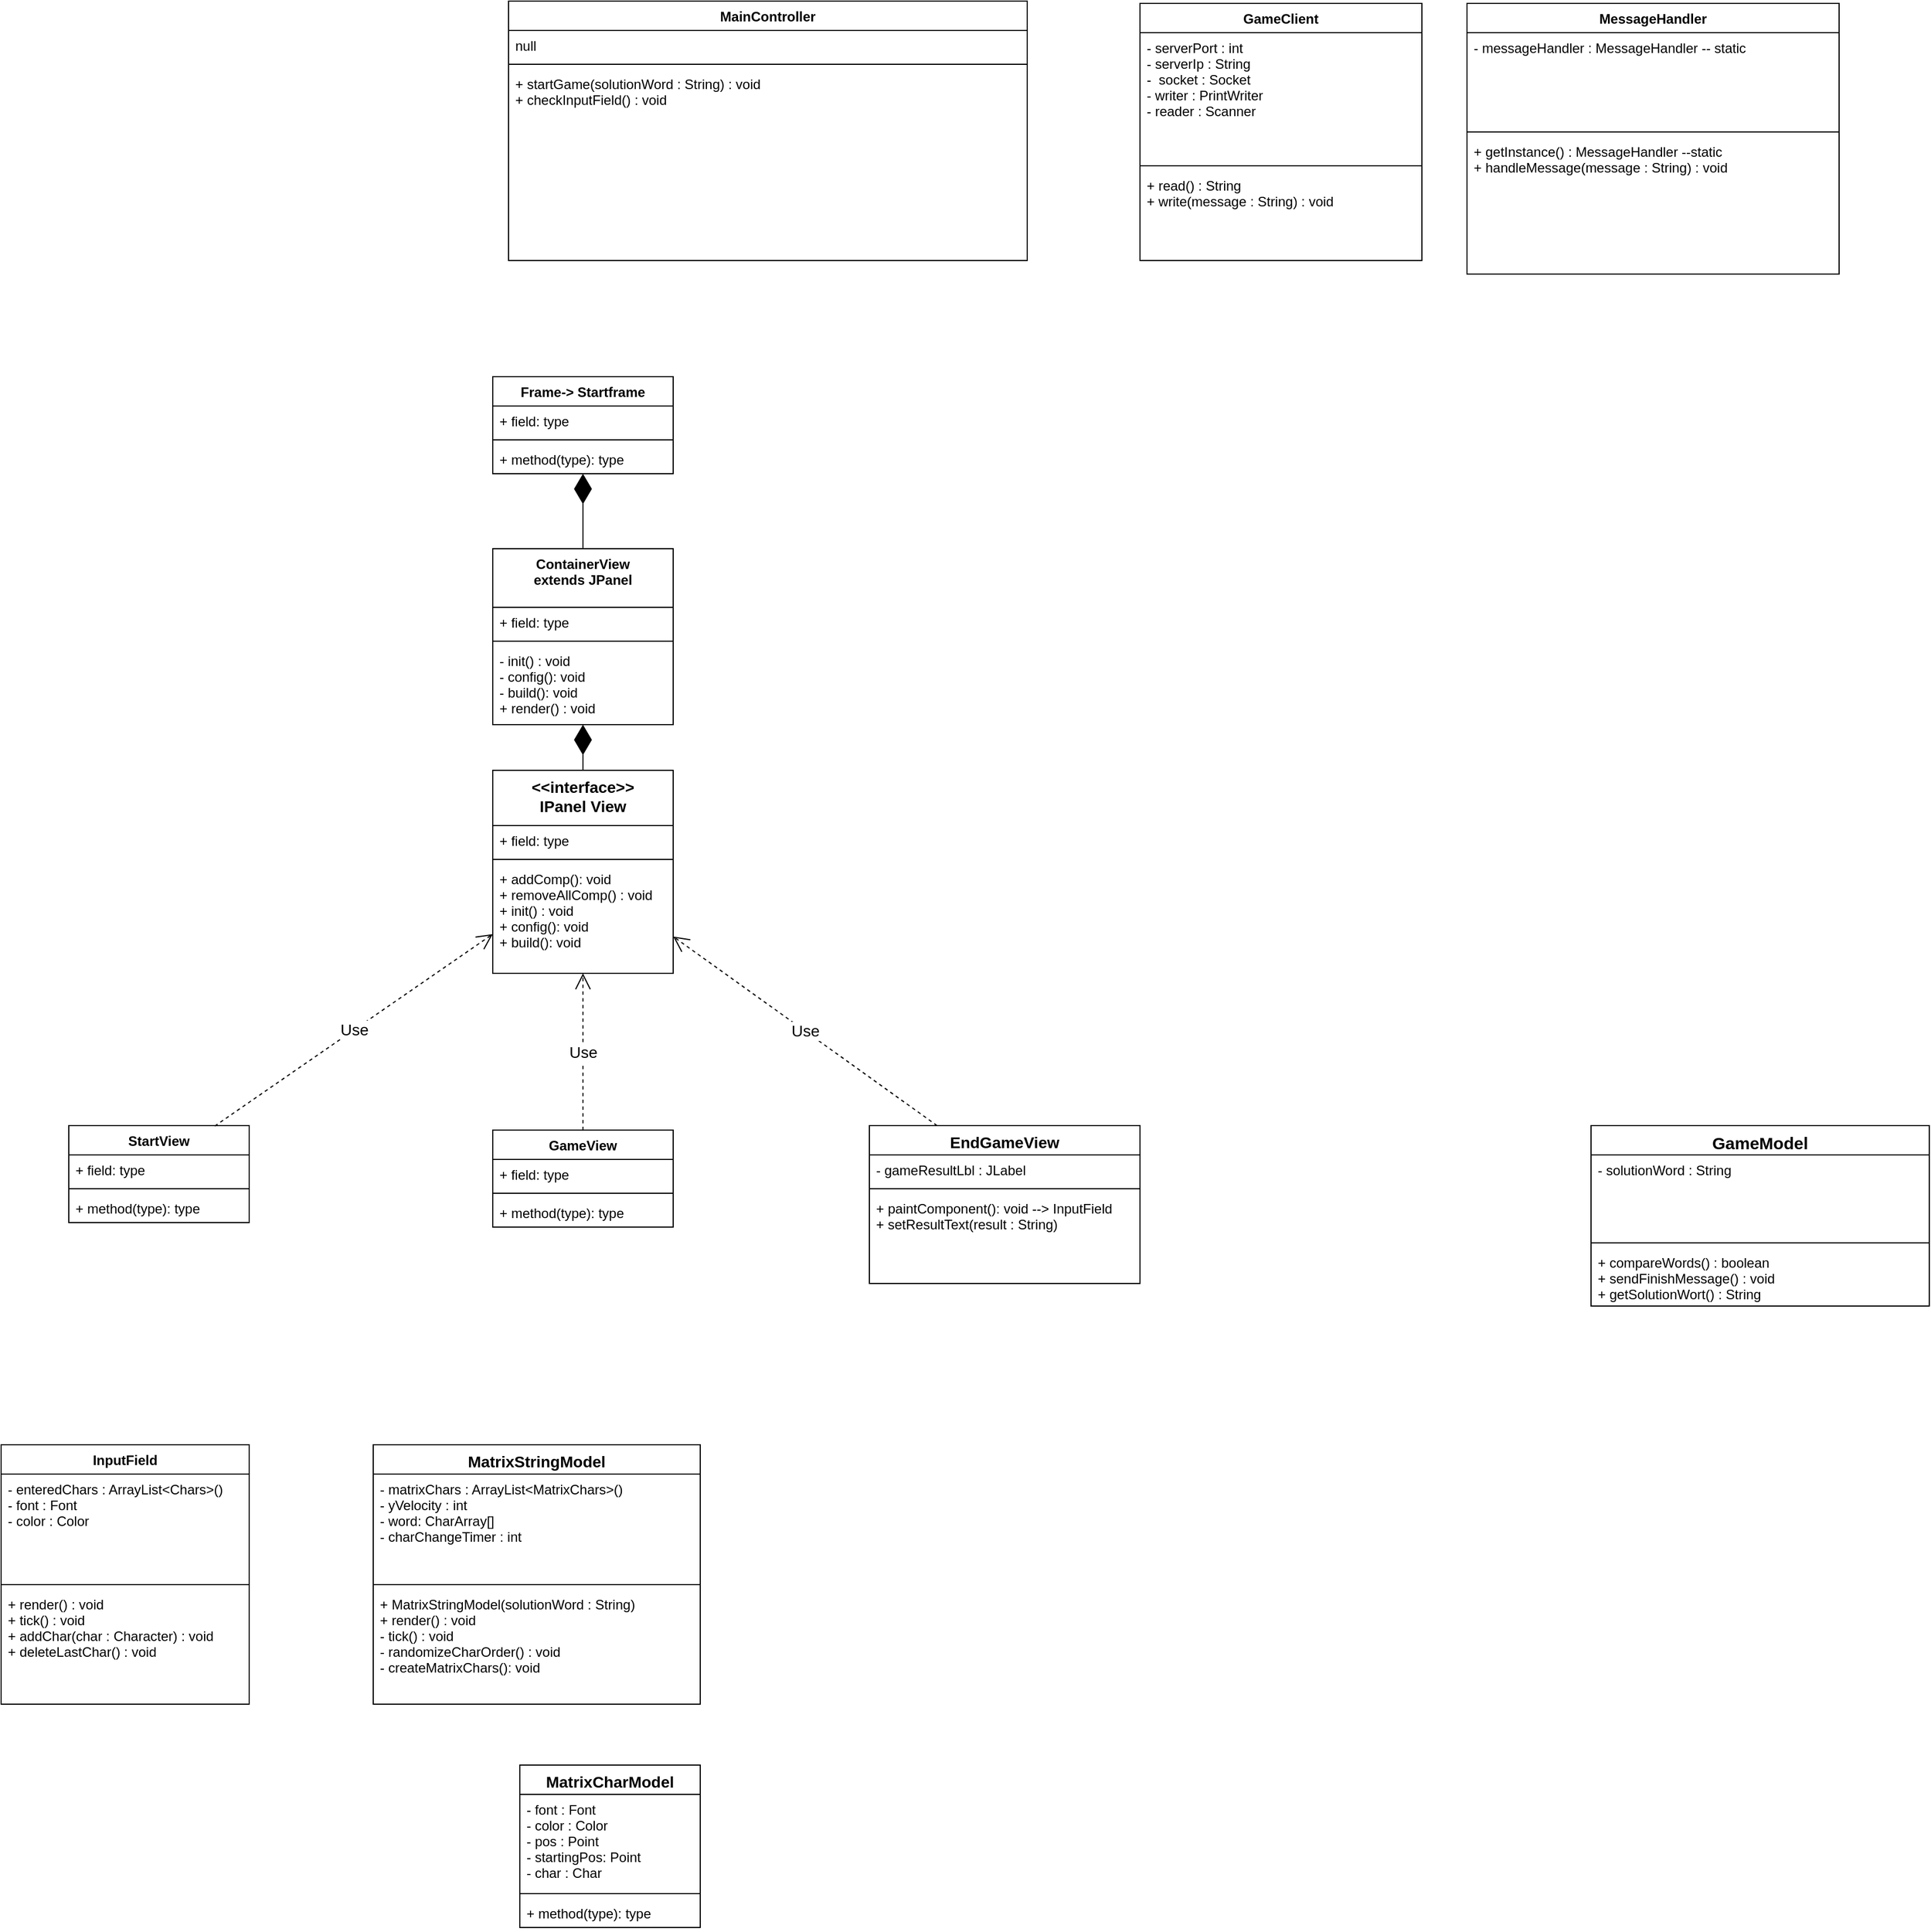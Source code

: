 <mxfile version="10.8.1" type="github"><diagram id="gvln_GfOwAjDpjQAHJHB" name="Page-1"><mxGraphModel dx="2161" dy="1448" grid="1" gridSize="10" guides="1" tooltips="1" connect="1" arrows="1" fold="1" page="1" pageScale="1" pageWidth="827" pageHeight="1169" math="0" shadow="0"><root><mxCell id="0"/><mxCell id="1" parent="0"/><mxCell id="_FgZlx5wnZEFWWw3DPlI-1" value="GameModel&#10;&#10;" style="swimlane;fontStyle=1;align=center;verticalAlign=top;childLayout=stackLayout;horizontal=1;startSize=26;horizontalStack=0;resizeParent=1;resizeParentMax=0;resizeLast=0;collapsible=1;marginBottom=0;fontSize=15;" parent="1" vertex="1"><mxGeometry x="480" y="237" width="300" height="160" as="geometry"><mxRectangle x="480" y="237" width="110" height="26" as="alternateBounds"/></mxGeometry></mxCell><mxCell id="_FgZlx5wnZEFWWw3DPlI-2" value="- solutionWord : String&#10;" style="text;strokeColor=none;fillColor=none;align=left;verticalAlign=top;spacingLeft=4;spacingRight=4;overflow=hidden;rotatable=0;points=[[0,0.5],[1,0.5]];portConstraint=eastwest;" parent="_FgZlx5wnZEFWWw3DPlI-1" vertex="1"><mxGeometry y="26" width="300" height="74" as="geometry"/></mxCell><mxCell id="_FgZlx5wnZEFWWw3DPlI-3" value="" style="line;strokeWidth=1;fillColor=none;align=left;verticalAlign=middle;spacingTop=-1;spacingLeft=3;spacingRight=3;rotatable=0;labelPosition=right;points=[];portConstraint=eastwest;" parent="_FgZlx5wnZEFWWw3DPlI-1" vertex="1"><mxGeometry y="100" width="300" height="8" as="geometry"/></mxCell><mxCell id="_FgZlx5wnZEFWWw3DPlI-4" value="+ compareWords() : boolean&#10;+ sendFinishMessage() : void&#10;+ getSolutionWort() : String" style="text;strokeColor=none;fillColor=none;align=left;verticalAlign=top;spacingLeft=4;spacingRight=4;overflow=hidden;rotatable=0;points=[[0,0.5],[1,0.5]];portConstraint=eastwest;" parent="_FgZlx5wnZEFWWw3DPlI-1" vertex="1"><mxGeometry y="108" width="300" height="52" as="geometry"/></mxCell><mxCell id="_FgZlx5wnZEFWWw3DPlI-9" value="MatrixStringModel&#10;&#10;" style="swimlane;fontStyle=1;align=center;verticalAlign=top;childLayout=stackLayout;horizontal=1;startSize=26;horizontalStack=0;resizeParent=1;resizeParentMax=0;resizeLast=0;collapsible=1;marginBottom=0;labelBackgroundColor=none;fontSize=14;" parent="1" vertex="1"><mxGeometry x="-600" y="520" width="290" height="230" as="geometry"/></mxCell><mxCell id="_FgZlx5wnZEFWWw3DPlI-10" value="- matrixChars : ArrayList&lt;MatrixChars&gt;()&#10;- yVelocity : int&#10;- word: CharArray[]&#10;- charChangeTimer : int&#10;&#10;" style="text;strokeColor=none;fillColor=none;align=left;verticalAlign=top;spacingLeft=4;spacingRight=4;overflow=hidden;rotatable=0;points=[[0,0.5],[1,0.5]];portConstraint=eastwest;" parent="_FgZlx5wnZEFWWw3DPlI-9" vertex="1"><mxGeometry y="26" width="290" height="94" as="geometry"/></mxCell><mxCell id="_FgZlx5wnZEFWWw3DPlI-11" value="" style="line;strokeWidth=1;fillColor=none;align=left;verticalAlign=middle;spacingTop=-1;spacingLeft=3;spacingRight=3;rotatable=0;labelPosition=right;points=[];portConstraint=eastwest;" parent="_FgZlx5wnZEFWWw3DPlI-9" vertex="1"><mxGeometry y="120" width="290" height="8" as="geometry"/></mxCell><mxCell id="_FgZlx5wnZEFWWw3DPlI-12" value="+ MatrixStringModel(solutionWord : String) &#10;+ render() : void&#10;- tick() : void&#10;- randomizeCharOrder() : void &#10;- createMatrixChars(): void&#10;" style="text;strokeColor=none;fillColor=none;align=left;verticalAlign=top;spacingLeft=4;spacingRight=4;overflow=hidden;rotatable=0;points=[[0,0.5],[1,0.5]];portConstraint=eastwest;" parent="_FgZlx5wnZEFWWw3DPlI-9" vertex="1"><mxGeometry y="128" width="290" height="102" as="geometry"/></mxCell><mxCell id="_FgZlx5wnZEFWWw3DPlI-14" value="MatrixCharModel&#10;&#10;" style="swimlane;fontStyle=1;align=center;verticalAlign=top;childLayout=stackLayout;horizontal=1;startSize=26;horizontalStack=0;resizeParent=1;resizeParentMax=0;resizeLast=0;collapsible=1;marginBottom=0;labelBackgroundColor=none;fontSize=14;" parent="1" vertex="1"><mxGeometry x="-470" y="804" width="160" height="144" as="geometry"/></mxCell><mxCell id="_FgZlx5wnZEFWWw3DPlI-15" value="- font : Font&#10;- color : Color&#10;- pos : Point&#10;- startingPos: Point&#10;- char : Char" style="text;strokeColor=none;fillColor=none;align=left;verticalAlign=top;spacingLeft=4;spacingRight=4;overflow=hidden;rotatable=0;points=[[0,0.5],[1,0.5]];portConstraint=eastwest;" parent="_FgZlx5wnZEFWWw3DPlI-14" vertex="1"><mxGeometry y="26" width="160" height="84" as="geometry"/></mxCell><mxCell id="_FgZlx5wnZEFWWw3DPlI-16" value="" style="line;strokeWidth=1;fillColor=none;align=left;verticalAlign=middle;spacingTop=-1;spacingLeft=3;spacingRight=3;rotatable=0;labelPosition=right;points=[];portConstraint=eastwest;" parent="_FgZlx5wnZEFWWw3DPlI-14" vertex="1"><mxGeometry y="110" width="160" height="8" as="geometry"/></mxCell><mxCell id="_FgZlx5wnZEFWWw3DPlI-17" value="+ method(type): type" style="text;strokeColor=none;fillColor=none;align=left;verticalAlign=top;spacingLeft=4;spacingRight=4;overflow=hidden;rotatable=0;points=[[0,0.5],[1,0.5]];portConstraint=eastwest;" parent="_FgZlx5wnZEFWWw3DPlI-14" vertex="1"><mxGeometry y="118" width="160" height="26" as="geometry"/></mxCell><mxCell id="_FgZlx5wnZEFWWw3DPlI-49" value="ContainerView&#10;extends JPanel&#10;&#10;" style="swimlane;fontStyle=1;align=center;verticalAlign=top;childLayout=stackLayout;horizontal=1;startSize=52;horizontalStack=0;resizeParent=1;resizeParentMax=0;resizeLast=0;collapsible=1;marginBottom=0;" parent="1" vertex="1"><mxGeometry x="-494" y="-274.5" width="160" height="156" as="geometry"/></mxCell><mxCell id="_FgZlx5wnZEFWWw3DPlI-50" value="+ field: type" style="text;strokeColor=none;fillColor=none;align=left;verticalAlign=top;spacingLeft=4;spacingRight=4;overflow=hidden;rotatable=0;points=[[0,0.5],[1,0.5]];portConstraint=eastwest;" parent="_FgZlx5wnZEFWWw3DPlI-49" vertex="1"><mxGeometry y="52" width="160" height="26" as="geometry"/></mxCell><mxCell id="_FgZlx5wnZEFWWw3DPlI-51" value="" style="line;strokeWidth=1;fillColor=none;align=left;verticalAlign=middle;spacingTop=-1;spacingLeft=3;spacingRight=3;rotatable=0;labelPosition=right;points=[];portConstraint=eastwest;" parent="_FgZlx5wnZEFWWw3DPlI-49" vertex="1"><mxGeometry y="78" width="160" height="8" as="geometry"/></mxCell><mxCell id="_FgZlx5wnZEFWWw3DPlI-52" value="- init() : void&#10;- config(): void&#10;- build(): void&#10;+ render() : void&#10;" style="text;strokeColor=none;fillColor=none;align=left;verticalAlign=top;spacingLeft=4;spacingRight=4;overflow=hidden;rotatable=0;points=[[0,0.5],[1,0.5]];portConstraint=eastwest;" parent="_FgZlx5wnZEFWWw3DPlI-49" vertex="1"><mxGeometry y="86" width="160" height="70" as="geometry"/></mxCell><mxCell id="_FgZlx5wnZEFWWw3DPlI-53" value="Frame-&gt; Startframe&#10;&#10;" style="swimlane;fontStyle=1;align=center;verticalAlign=top;childLayout=stackLayout;horizontal=1;startSize=26;horizontalStack=0;resizeParent=1;resizeParentMax=0;resizeLast=0;collapsible=1;marginBottom=0;" parent="1" vertex="1"><mxGeometry x="-494" y="-427" width="160" height="86" as="geometry"/></mxCell><mxCell id="_FgZlx5wnZEFWWw3DPlI-54" value="+ field: type" style="text;strokeColor=none;fillColor=none;align=left;verticalAlign=top;spacingLeft=4;spacingRight=4;overflow=hidden;rotatable=0;points=[[0,0.5],[1,0.5]];portConstraint=eastwest;" parent="_FgZlx5wnZEFWWw3DPlI-53" vertex="1"><mxGeometry y="26" width="160" height="26" as="geometry"/></mxCell><mxCell id="_FgZlx5wnZEFWWw3DPlI-55" value="" style="line;strokeWidth=1;fillColor=none;align=left;verticalAlign=middle;spacingTop=-1;spacingLeft=3;spacingRight=3;rotatable=0;labelPosition=right;points=[];portConstraint=eastwest;" parent="_FgZlx5wnZEFWWw3DPlI-53" vertex="1"><mxGeometry y="52" width="160" height="8" as="geometry"/></mxCell><mxCell id="_FgZlx5wnZEFWWw3DPlI-56" value="+ method(type): type" style="text;strokeColor=none;fillColor=none;align=left;verticalAlign=top;spacingLeft=4;spacingRight=4;overflow=hidden;rotatable=0;points=[[0,0.5],[1,0.5]];portConstraint=eastwest;" parent="_FgZlx5wnZEFWWw3DPlI-53" vertex="1"><mxGeometry y="60" width="160" height="26" as="geometry"/></mxCell><mxCell id="_FgZlx5wnZEFWWw3DPlI-61" value="StartView&#10;&#10;" style="swimlane;fontStyle=1;align=center;verticalAlign=top;childLayout=stackLayout;horizontal=1;startSize=26;horizontalStack=0;resizeParent=1;resizeParentMax=0;resizeLast=0;collapsible=1;marginBottom=0;" parent="1" vertex="1"><mxGeometry x="-870" y="237" width="160" height="86" as="geometry"/></mxCell><mxCell id="_FgZlx5wnZEFWWw3DPlI-62" value="+ field: type" style="text;strokeColor=none;fillColor=none;align=left;verticalAlign=top;spacingLeft=4;spacingRight=4;overflow=hidden;rotatable=0;points=[[0,0.5],[1,0.5]];portConstraint=eastwest;" parent="_FgZlx5wnZEFWWw3DPlI-61" vertex="1"><mxGeometry y="26" width="160" height="26" as="geometry"/></mxCell><mxCell id="_FgZlx5wnZEFWWw3DPlI-63" value="" style="line;strokeWidth=1;fillColor=none;align=left;verticalAlign=middle;spacingTop=-1;spacingLeft=3;spacingRight=3;rotatable=0;labelPosition=right;points=[];portConstraint=eastwest;" parent="_FgZlx5wnZEFWWw3DPlI-61" vertex="1"><mxGeometry y="52" width="160" height="8" as="geometry"/></mxCell><mxCell id="_FgZlx5wnZEFWWw3DPlI-64" value="+ method(type): type" style="text;strokeColor=none;fillColor=none;align=left;verticalAlign=top;spacingLeft=4;spacingRight=4;overflow=hidden;rotatable=0;points=[[0,0.5],[1,0.5]];portConstraint=eastwest;" parent="_FgZlx5wnZEFWWw3DPlI-61" vertex="1"><mxGeometry y="60" width="160" height="26" as="geometry"/></mxCell><mxCell id="_FgZlx5wnZEFWWw3DPlI-69" value="GameView&#10;&#10;" style="swimlane;fontStyle=1;align=center;verticalAlign=top;childLayout=stackLayout;horizontal=1;startSize=26;horizontalStack=0;resizeParent=1;resizeParentMax=0;resizeLast=0;collapsible=1;marginBottom=0;" parent="1" vertex="1"><mxGeometry x="-494" y="241" width="160" height="86" as="geometry"/></mxCell><mxCell id="_FgZlx5wnZEFWWw3DPlI-70" value="+ field: type" style="text;strokeColor=none;fillColor=none;align=left;verticalAlign=top;spacingLeft=4;spacingRight=4;overflow=hidden;rotatable=0;points=[[0,0.5],[1,0.5]];portConstraint=eastwest;" parent="_FgZlx5wnZEFWWw3DPlI-69" vertex="1"><mxGeometry y="26" width="160" height="26" as="geometry"/></mxCell><mxCell id="_FgZlx5wnZEFWWw3DPlI-71" value="" style="line;strokeWidth=1;fillColor=none;align=left;verticalAlign=middle;spacingTop=-1;spacingLeft=3;spacingRight=3;rotatable=0;labelPosition=right;points=[];portConstraint=eastwest;" parent="_FgZlx5wnZEFWWw3DPlI-69" vertex="1"><mxGeometry y="52" width="160" height="8" as="geometry"/></mxCell><mxCell id="_FgZlx5wnZEFWWw3DPlI-72" value="+ method(type): type" style="text;strokeColor=none;fillColor=none;align=left;verticalAlign=top;spacingLeft=4;spacingRight=4;overflow=hidden;rotatable=0;points=[[0,0.5],[1,0.5]];portConstraint=eastwest;" parent="_FgZlx5wnZEFWWw3DPlI-69" vertex="1"><mxGeometry y="60" width="160" height="26" as="geometry"/></mxCell><mxCell id="_FgZlx5wnZEFWWw3DPlI-73" value="&lt;&lt;interface&gt;&gt;&#10;IPanel View&#10;&#10;" style="swimlane;fontStyle=1;align=center;verticalAlign=top;childLayout=stackLayout;horizontal=1;startSize=49;horizontalStack=0;resizeParent=1;resizeParentMax=0;resizeLast=0;collapsible=1;marginBottom=0;fontSize=14;" parent="1" vertex="1"><mxGeometry x="-494" y="-78" width="160" height="180" as="geometry"/></mxCell><mxCell id="_FgZlx5wnZEFWWw3DPlI-74" value="+ field: type" style="text;strokeColor=none;fillColor=none;align=left;verticalAlign=top;spacingLeft=4;spacingRight=4;overflow=hidden;rotatable=0;points=[[0,0.5],[1,0.5]];portConstraint=eastwest;" parent="_FgZlx5wnZEFWWw3DPlI-73" vertex="1"><mxGeometry y="49" width="160" height="26" as="geometry"/></mxCell><mxCell id="_FgZlx5wnZEFWWw3DPlI-75" value="" style="line;strokeWidth=1;fillColor=none;align=left;verticalAlign=middle;spacingTop=-1;spacingLeft=3;spacingRight=3;rotatable=0;labelPosition=right;points=[];portConstraint=eastwest;" parent="_FgZlx5wnZEFWWw3DPlI-73" vertex="1"><mxGeometry y="75" width="160" height="8" as="geometry"/></mxCell><mxCell id="_FgZlx5wnZEFWWw3DPlI-76" value="+ addComp(): void&#10;+ removeAllComp() : void&#10;+ init() : void&#10;+ config(): void&#10;+ build(): void" style="text;strokeColor=none;fillColor=none;align=left;verticalAlign=top;spacingLeft=4;spacingRight=4;overflow=hidden;rotatable=0;points=[[0,0.5],[1,0.5]];portConstraint=eastwest;" parent="_FgZlx5wnZEFWWw3DPlI-73" vertex="1"><mxGeometry y="83" width="160" height="97" as="geometry"/></mxCell><mxCell id="_FgZlx5wnZEFWWw3DPlI-77" value="Use" style="endArrow=open;endSize=12;dashed=1;html=1;fontSize=14;exitX=0.809;exitY=0.005;exitDx=0;exitDy=0;exitPerimeter=0;" parent="1" source="_FgZlx5wnZEFWWw3DPlI-61" target="_FgZlx5wnZEFWWw3DPlI-73" edge="1"><mxGeometry width="160" relative="1" as="geometry"><mxPoint x="-470" y="200" as="sourcePoint"/><mxPoint x="-310" y="200" as="targetPoint"/></mxGeometry></mxCell><mxCell id="_FgZlx5wnZEFWWw3DPlI-78" value="Use" style="endArrow=open;endSize=12;dashed=1;html=1;fontSize=14;exitX=0.5;exitY=0;exitDx=0;exitDy=0;" parent="1" source="_FgZlx5wnZEFWWw3DPlI-69" target="_FgZlx5wnZEFWWw3DPlI-73" edge="1"><mxGeometry width="160" relative="1" as="geometry"><mxPoint x="-120" y="170" as="sourcePoint"/><mxPoint x="40" y="170" as="targetPoint"/></mxGeometry></mxCell><mxCell id="_FgZlx5wnZEFWWw3DPlI-81" value="" style="endArrow=diamondThin;endFill=1;endSize=24;html=1;fontSize=14;exitX=0.5;exitY=0;exitDx=0;exitDy=0;" parent="1" source="_FgZlx5wnZEFWWw3DPlI-73" target="_FgZlx5wnZEFWWw3DPlI-49" edge="1"><mxGeometry width="160" relative="1" as="geometry"><mxPoint x="-700" as="sourcePoint"/><mxPoint x="-430" y="-10" as="targetPoint"/></mxGeometry></mxCell><mxCell id="_FgZlx5wnZEFWWw3DPlI-82" value="" style="endArrow=diamondThin;endFill=1;endSize=24;html=1;fontSize=14;exitX=0.5;exitY=0;exitDx=0;exitDy=0;" parent="1" source="_FgZlx5wnZEFWWw3DPlI-49" target="_FgZlx5wnZEFWWw3DPlI-53" edge="1"><mxGeometry width="160" relative="1" as="geometry"><mxPoint x="-480" y="-170" as="sourcePoint"/><mxPoint x="-320" y="-170" as="targetPoint"/></mxGeometry></mxCell><mxCell id="_FgZlx5wnZEFWWw3DPlI-83" value="EndGameView&#10;&#10;" style="swimlane;fontStyle=1;align=center;verticalAlign=top;childLayout=stackLayout;horizontal=1;startSize=26;horizontalStack=0;resizeParent=1;resizeParentMax=0;resizeLast=0;collapsible=1;marginBottom=0;labelBackgroundColor=none;fontSize=14;" parent="1" vertex="1"><mxGeometry x="-160" y="237" width="240" height="140" as="geometry"/></mxCell><mxCell id="_FgZlx5wnZEFWWw3DPlI-84" value="- gameResultLbl : JLabel&#10;" style="text;strokeColor=none;fillColor=none;align=left;verticalAlign=top;spacingLeft=4;spacingRight=4;overflow=hidden;rotatable=0;points=[[0,0.5],[1,0.5]];portConstraint=eastwest;" parent="_FgZlx5wnZEFWWw3DPlI-83" vertex="1"><mxGeometry y="26" width="240" height="26" as="geometry"/></mxCell><mxCell id="_FgZlx5wnZEFWWw3DPlI-85" value="" style="line;strokeWidth=1;fillColor=none;align=left;verticalAlign=middle;spacingTop=-1;spacingLeft=3;spacingRight=3;rotatable=0;labelPosition=right;points=[];portConstraint=eastwest;" parent="_FgZlx5wnZEFWWw3DPlI-83" vertex="1"><mxGeometry y="52" width="240" height="8" as="geometry"/></mxCell><mxCell id="_FgZlx5wnZEFWWw3DPlI-86" value="+ paintComponent(): void --&gt; InputField&#10;+ setResultText(result : String)&#10;" style="text;strokeColor=none;fillColor=none;align=left;verticalAlign=top;spacingLeft=4;spacingRight=4;overflow=hidden;rotatable=0;points=[[0,0.5],[1,0.5]];portConstraint=eastwest;" parent="_FgZlx5wnZEFWWw3DPlI-83" vertex="1"><mxGeometry y="60" width="240" height="80" as="geometry"/></mxCell><mxCell id="_FgZlx5wnZEFWWw3DPlI-91" value="Use" style="endArrow=open;endSize=12;dashed=1;html=1;fontSize=14;exitX=0.25;exitY=0;exitDx=0;exitDy=0;" parent="1" source="_FgZlx5wnZEFWWw3DPlI-83" target="_FgZlx5wnZEFWWw3DPlI-73" edge="1"><mxGeometry width="160" relative="1" as="geometry"><mxPoint x="30" y="180" as="sourcePoint"/><mxPoint x="190" y="180" as="targetPoint"/></mxGeometry></mxCell><mxCell id="_FgZlx5wnZEFWWw3DPlI-93" value="MainController" style="swimlane;fontStyle=1;align=center;verticalAlign=top;childLayout=stackLayout;horizontal=1;startSize=26;horizontalStack=0;resizeParent=1;resizeParentMax=0;resizeLast=0;collapsible=1;marginBottom=0;" parent="1" vertex="1"><mxGeometry x="-480" y="-760" width="460" height="230" as="geometry"/></mxCell><mxCell id="_FgZlx5wnZEFWWw3DPlI-94" value="null" style="text;strokeColor=none;fillColor=none;align=left;verticalAlign=top;spacingLeft=4;spacingRight=4;overflow=hidden;rotatable=0;points=[[0,0.5],[1,0.5]];portConstraint=eastwest;" parent="_FgZlx5wnZEFWWw3DPlI-93" vertex="1"><mxGeometry y="26" width="460" height="26" as="geometry"/></mxCell><mxCell id="_FgZlx5wnZEFWWw3DPlI-95" value="" style="line;strokeWidth=1;fillColor=none;align=left;verticalAlign=middle;spacingTop=-1;spacingLeft=3;spacingRight=3;rotatable=0;labelPosition=right;points=[];portConstraint=eastwest;" parent="_FgZlx5wnZEFWWw3DPlI-93" vertex="1"><mxGeometry y="52" width="460" height="8" as="geometry"/></mxCell><mxCell id="_FgZlx5wnZEFWWw3DPlI-96" value="+ startGame(solutionWord : String) : void&#10;+ checkInputField() : void&#10;" style="text;strokeColor=none;fillColor=none;align=left;verticalAlign=top;spacingLeft=4;spacingRight=4;overflow=hidden;rotatable=0;points=[[0,0.5],[1,0.5]];portConstraint=eastwest;" parent="_FgZlx5wnZEFWWw3DPlI-93" vertex="1"><mxGeometry y="60" width="460" height="170" as="geometry"/></mxCell><mxCell id="_FgZlx5wnZEFWWw3DPlI-97" value="GameClient&#10;" style="swimlane;fontStyle=1;align=center;verticalAlign=top;childLayout=stackLayout;horizontal=1;startSize=26;horizontalStack=0;resizeParent=1;resizeParentMax=0;resizeLast=0;collapsible=1;marginBottom=0;" parent="1" vertex="1"><mxGeometry x="80" y="-758" width="250" height="228" as="geometry"/></mxCell><mxCell id="_FgZlx5wnZEFWWw3DPlI-98" value="- serverPort : int&#10;- serverIp : String&#10;-  socket : Socket&#10;- writer : PrintWriter&#10;- reader : Scanner&#10;" style="text;strokeColor=none;fillColor=none;align=left;verticalAlign=top;spacingLeft=4;spacingRight=4;overflow=hidden;rotatable=0;points=[[0,0.5],[1,0.5]];portConstraint=eastwest;" parent="_FgZlx5wnZEFWWw3DPlI-97" vertex="1"><mxGeometry y="26" width="250" height="114" as="geometry"/></mxCell><mxCell id="_FgZlx5wnZEFWWw3DPlI-99" value="" style="line;strokeWidth=1;fillColor=none;align=left;verticalAlign=middle;spacingTop=-1;spacingLeft=3;spacingRight=3;rotatable=0;labelPosition=right;points=[];portConstraint=eastwest;" parent="_FgZlx5wnZEFWWw3DPlI-97" vertex="1"><mxGeometry y="140" width="250" height="8" as="geometry"/></mxCell><mxCell id="_FgZlx5wnZEFWWw3DPlI-100" value="+ read() : String&#10;+ write(message : String) : void&#10;" style="text;strokeColor=none;fillColor=none;align=left;verticalAlign=top;spacingLeft=4;spacingRight=4;overflow=hidden;rotatable=0;points=[[0,0.5],[1,0.5]];portConstraint=eastwest;" parent="_FgZlx5wnZEFWWw3DPlI-97" vertex="1"><mxGeometry y="148" width="250" height="80" as="geometry"/></mxCell><mxCell id="_FgZlx5wnZEFWWw3DPlI-101" value="MessageHandler" style="swimlane;fontStyle=1;align=center;verticalAlign=top;childLayout=stackLayout;horizontal=1;startSize=26;horizontalStack=0;resizeParent=1;resizeParentMax=0;resizeLast=0;collapsible=1;marginBottom=0;" parent="1" vertex="1"><mxGeometry x="370" y="-758" width="330" height="240" as="geometry"/></mxCell><mxCell id="_FgZlx5wnZEFWWw3DPlI-102" value="- messageHandler : MessageHandler -- static" style="text;strokeColor=none;fillColor=none;align=left;verticalAlign=top;spacingLeft=4;spacingRight=4;overflow=hidden;rotatable=0;points=[[0,0.5],[1,0.5]];portConstraint=eastwest;fontStyle=0" parent="_FgZlx5wnZEFWWw3DPlI-101" vertex="1"><mxGeometry y="26" width="330" height="84" as="geometry"/></mxCell><mxCell id="_FgZlx5wnZEFWWw3DPlI-103" value="" style="line;strokeWidth=1;fillColor=none;align=left;verticalAlign=middle;spacingTop=-1;spacingLeft=3;spacingRight=3;rotatable=0;labelPosition=right;points=[];portConstraint=eastwest;" parent="_FgZlx5wnZEFWWw3DPlI-101" vertex="1"><mxGeometry y="110" width="330" height="8" as="geometry"/></mxCell><mxCell id="_FgZlx5wnZEFWWw3DPlI-104" value="+ getInstance() : MessageHandler --static&#10;+ handleMessage(message : String) : void&#10;" style="text;strokeColor=none;fillColor=none;align=left;verticalAlign=top;spacingLeft=4;spacingRight=4;overflow=hidden;rotatable=0;points=[[0,0.5],[1,0.5]];portConstraint=eastwest;fontStyle=0" parent="_FgZlx5wnZEFWWw3DPlI-101" vertex="1"><mxGeometry y="118" width="330" height="122" as="geometry"/></mxCell><mxCell id="_FgZlx5wnZEFWWw3DPlI-105" value="InputField" style="swimlane;fontStyle=1;align=center;verticalAlign=top;childLayout=stackLayout;horizontal=1;startSize=26;horizontalStack=0;resizeParent=1;resizeParentMax=0;resizeLast=0;collapsible=1;marginBottom=0;" parent="1" vertex="1"><mxGeometry x="-930" y="520" width="220" height="230" as="geometry"/></mxCell><mxCell id="_FgZlx5wnZEFWWw3DPlI-106" value="- enteredChars : ArrayList&lt;Chars&gt;()&#10;- font : Font&#10;- color : Color&#10;" style="text;strokeColor=none;fillColor=none;align=left;verticalAlign=top;spacingLeft=4;spacingRight=4;overflow=hidden;rotatable=0;points=[[0,0.5],[1,0.5]];portConstraint=eastwest;" parent="_FgZlx5wnZEFWWw3DPlI-105" vertex="1"><mxGeometry y="26" width="220" height="94" as="geometry"/></mxCell><mxCell id="_FgZlx5wnZEFWWw3DPlI-107" value="" style="line;strokeWidth=1;fillColor=none;align=left;verticalAlign=middle;spacingTop=-1;spacingLeft=3;spacingRight=3;rotatable=0;labelPosition=right;points=[];portConstraint=eastwest;" parent="_FgZlx5wnZEFWWw3DPlI-105" vertex="1"><mxGeometry y="120" width="220" height="8" as="geometry"/></mxCell><mxCell id="_FgZlx5wnZEFWWw3DPlI-108" value="+ render() : void&#10;+ tick() : void&#10;+ addChar(char : Character) : void&#10;+ deleteLastChar() : void&#10;" style="text;strokeColor=none;fillColor=none;align=left;verticalAlign=top;spacingLeft=4;spacingRight=4;overflow=hidden;rotatable=0;points=[[0,0.5],[1,0.5]];portConstraint=eastwest;" parent="_FgZlx5wnZEFWWw3DPlI-105" vertex="1"><mxGeometry y="128" width="220" height="102" as="geometry"/></mxCell></root></mxGraphModel></diagram></mxfile>